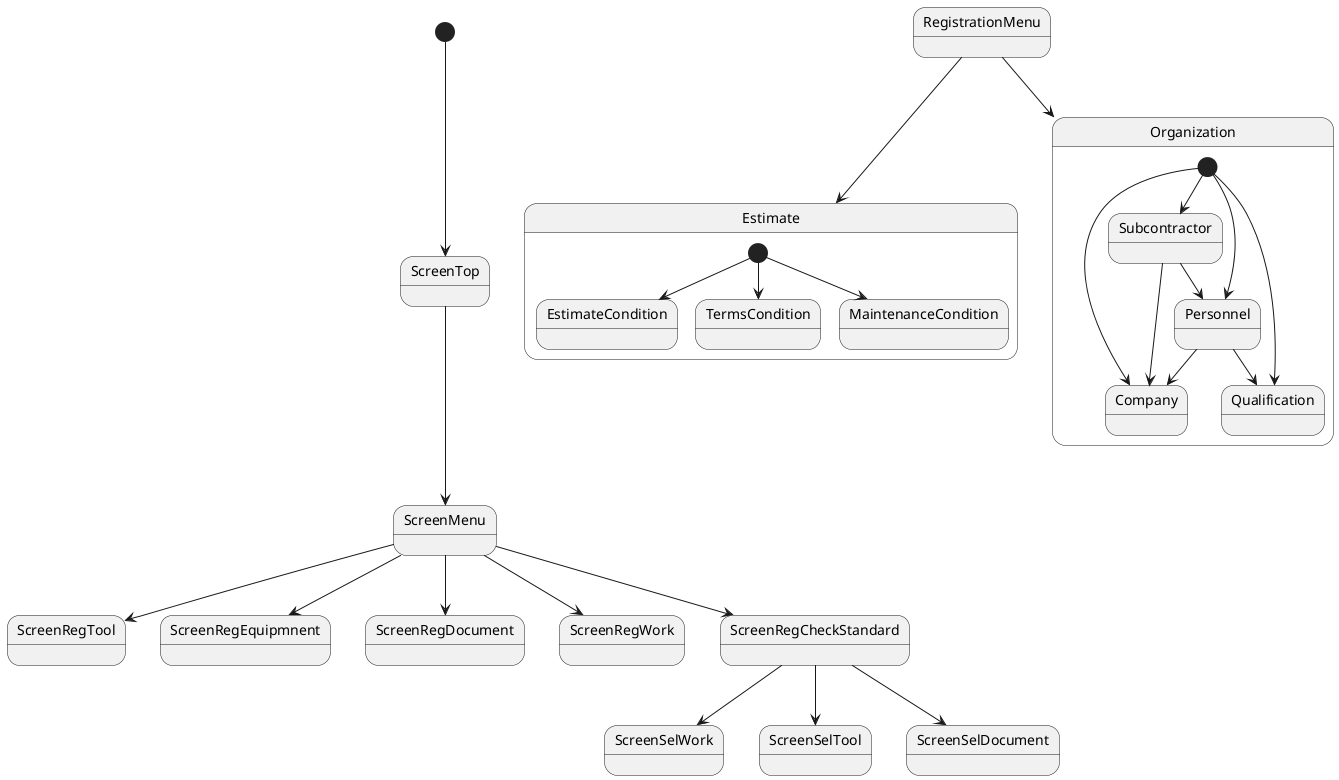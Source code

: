 @startuml

[*] --> ScreenTop
ScreenTop --> ScreenMenu
ScreenMenu --> ScreenRegTool
ScreenMenu --> ScreenRegEquipmnent
ScreenMenu --> ScreenRegDocument
ScreenMenu --> ScreenRegWork
ScreenMenu --> ScreenRegCheckStandard
ScreenRegCheckStandard --> ScreenSelWork
ScreenRegCheckStandard --> ScreenSelTool
ScreenRegCheckStandard --> ScreenSelDocument

RegistrationMenu --> Estimate
state Estimate {
    [*] --> EstimateCondition
    [*] --> TermsCondition
    [*] --> MaintenanceCondition
}
RegistrationMenu --> Organization
state Organization {
    [*] --> Personnel
    [*] --> Subcontractor
    [*] --> Company
    [*] --> Qualification
    Personnel --> Company
    Personnel --> Qualification
    Subcontractor --> Company
    Subcontractor --> Personnel
}
' EquipmentData: EquipmentBase, CheckStandard, 
@enduml